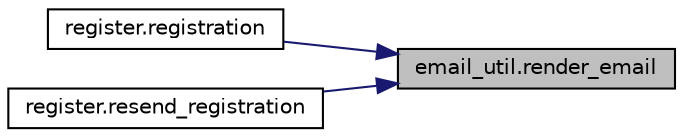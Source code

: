 digraph "email_util.render_email"
{
 // LATEX_PDF_SIZE
  edge [fontname="Helvetica",fontsize="10",labelfontname="Helvetica",labelfontsize="10"];
  node [fontname="Helvetica",fontsize="10",shape=record];
  rankdir="RL";
  Node1 [label="email_util.render_email",height=0.2,width=0.4,color="black", fillcolor="grey75", style="filled", fontcolor="black",tooltip=" "];
  Node1 -> Node2 [dir="back",color="midnightblue",fontsize="10",style="solid",fontname="Helvetica"];
  Node2 [label="register.registration",height=0.2,width=0.4,color="black", fillcolor="white", style="filled",URL="$namespaceregister.html#a5faa632e58b136358775d228e7ce5db1",tooltip=" "];
  Node1 -> Node3 [dir="back",color="midnightblue",fontsize="10",style="solid",fontname="Helvetica"];
  Node3 [label="register.resend_registration",height=0.2,width=0.4,color="black", fillcolor="white", style="filled",URL="$namespaceregister.html#a51c788b28a7760369cb6c5ea33c09fa3",tooltip=" "];
}
